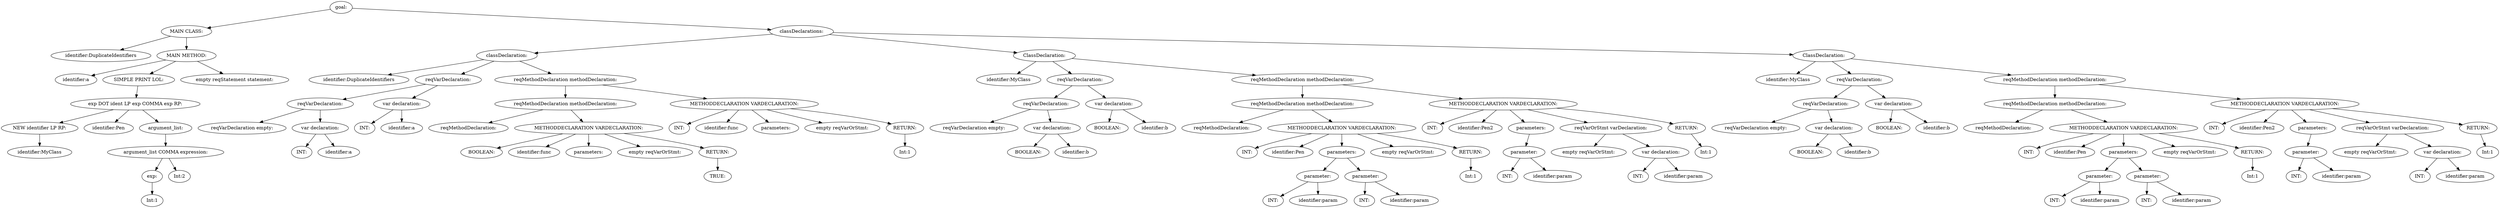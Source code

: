 digraph {
n0 [label="goal:"];
n1 [label="MAIN CLASS:"];
n2 [label="identifier:DuplicateIdentifiers"];
n1 -> n2
n3 [label="MAIN METHOD:"];
n4 [label="identifier:a"];
n3 -> n4
n5 [label="SIMPLE PRINT LOL:"];
n6 [label="exp DOT ident LP exp COMMA exp RP:"];
n7 [label="NEW identifier LP RP:"];
n8 [label="identifier:MyClass"];
n7 -> n8
n6 -> n7
n9 [label="identifier:Pen"];
n6 -> n9
n10 [label="argument_list:"];
n11 [label="argument_list COMMA expression:"];
n12 [label="exp:"];
n13 [label="Int:1"];
n12 -> n13
n11 -> n12
n14 [label="Int:2"];
n11 -> n14
n10 -> n11
n6 -> n10
n5 -> n6
n3 -> n5
n15 [label="empty reqStatement statement:"];
n3 -> n15
n1 -> n3
n0 -> n1
n16 [label="classDeclarations:"];
n17 [label="classDeclaration:"];
n18 [label="identifier:DuplicateIdentifiers"];
n17 -> n18
n19 [label="reqVarDeclaration:"];
n20 [label="reqVarDeclaration:"];
n21 [label="reqVarDeclaration empty:"];
n20 -> n21
n22 [label="var declaration:"];
n23 [label="INT:"];
n22 -> n23
n24 [label="identifier:a"];
n22 -> n24
n20 -> n22
n19 -> n20
n25 [label="var declaration:"];
n26 [label="INT:"];
n25 -> n26
n27 [label="identifier:a"];
n25 -> n27
n19 -> n25
n17 -> n19
n28 [label="reqMethodDeclaration methodDeclaration:"];
n29 [label="reqMethodDeclaration methodDeclaration:"];
n30 [label="reqMethodDeclaration:"];
n29 -> n30
n31 [label="METHODDECLARATION VARDECLARATION:"];
n32 [label="BOOLEAN:"];
n31 -> n32
n33 [label="identifier:func"];
n31 -> n33
n34 [label="parameters:"];
n31 -> n34
n35 [label="empty reqVarOrStmt:"];
n31 -> n35
n36 [label="RETURN:"];
n37 [label="TRUE:"];
n36 -> n37
n31 -> n36
n29 -> n31
n28 -> n29
n38 [label="METHODDECLARATION VARDECLARATION:"];
n39 [label="INT:"];
n38 -> n39
n40 [label="identifier:func"];
n38 -> n40
n41 [label="parameters:"];
n38 -> n41
n42 [label="empty reqVarOrStmt:"];
n38 -> n42
n43 [label="RETURN:"];
n44 [label="Int:1"];
n43 -> n44
n38 -> n43
n28 -> n38
n17 -> n28
n16 -> n17
n45 [label="ClassDeclaration:"];
n46 [label="identifier:MyClass"];
n45 -> n46
n47 [label="reqVarDeclaration:"];
n48 [label="reqVarDeclaration:"];
n49 [label="reqVarDeclaration empty:"];
n48 -> n49
n50 [label="var declaration:"];
n51 [label="BOOLEAN:"];
n50 -> n51
n52 [label="identifier:b"];
n50 -> n52
n48 -> n50
n47 -> n48
n53 [label="var declaration:"];
n54 [label="BOOLEAN:"];
n53 -> n54
n55 [label="identifier:b"];
n53 -> n55
n47 -> n53
n45 -> n47
n56 [label="reqMethodDeclaration methodDeclaration:"];
n57 [label="reqMethodDeclaration methodDeclaration:"];
n58 [label="reqMethodDeclaration:"];
n57 -> n58
n59 [label="METHODDECLARATION VARDECLARATION:"];
n60 [label="INT:"];
n59 -> n60
n61 [label="identifier:Pen"];
n59 -> n61
n62 [label="parameters:"];
n63 [label="parameter:"];
n64 [label="INT:"];
n63 -> n64
n65 [label="identifier:param"];
n63 -> n65
n62 -> n63
n66 [label="parameter:"];
n67 [label="INT:"];
n66 -> n67
n68 [label="identifier:param"];
n66 -> n68
n62 -> n66
n59 -> n62
n69 [label="empty reqVarOrStmt:"];
n59 -> n69
n70 [label="RETURN:"];
n71 [label="Int:1"];
n70 -> n71
n59 -> n70
n57 -> n59
n56 -> n57
n72 [label="METHODDECLARATION VARDECLARATION:"];
n73 [label="INT:"];
n72 -> n73
n74 [label="identifier:Pen2"];
n72 -> n74
n75 [label="parameters:"];
n76 [label="parameter:"];
n77 [label="INT:"];
n76 -> n77
n78 [label="identifier:param"];
n76 -> n78
n75 -> n76
n72 -> n75
n79 [label="reqVarOrStmt varDeclaration:"];
n80 [label="empty reqVarOrStmt:"];
n79 -> n80
n81 [label="var declaration:"];
n82 [label="INT:"];
n81 -> n82
n83 [label="identifier:param"];
n81 -> n83
n79 -> n81
n72 -> n79
n84 [label="RETURN:"];
n85 [label="Int:1"];
n84 -> n85
n72 -> n84
n56 -> n72
n45 -> n56
n16 -> n45
n86 [label="ClassDeclaration:"];
n87 [label="identifier:MyClass"];
n86 -> n87
n88 [label="reqVarDeclaration:"];
n89 [label="reqVarDeclaration:"];
n90 [label="reqVarDeclaration empty:"];
n89 -> n90
n91 [label="var declaration:"];
n92 [label="BOOLEAN:"];
n91 -> n92
n93 [label="identifier:b"];
n91 -> n93
n89 -> n91
n88 -> n89
n94 [label="var declaration:"];
n95 [label="BOOLEAN:"];
n94 -> n95
n96 [label="identifier:b"];
n94 -> n96
n88 -> n94
n86 -> n88
n97 [label="reqMethodDeclaration methodDeclaration:"];
n98 [label="reqMethodDeclaration methodDeclaration:"];
n99 [label="reqMethodDeclaration:"];
n98 -> n99
n100 [label="METHODDECLARATION VARDECLARATION:"];
n101 [label="INT:"];
n100 -> n101
n102 [label="identifier:Pen"];
n100 -> n102
n103 [label="parameters:"];
n104 [label="parameter:"];
n105 [label="INT:"];
n104 -> n105
n106 [label="identifier:param"];
n104 -> n106
n103 -> n104
n107 [label="parameter:"];
n108 [label="INT:"];
n107 -> n108
n109 [label="identifier:param"];
n107 -> n109
n103 -> n107
n100 -> n103
n110 [label="empty reqVarOrStmt:"];
n100 -> n110
n111 [label="RETURN:"];
n112 [label="Int:1"];
n111 -> n112
n100 -> n111
n98 -> n100
n97 -> n98
n113 [label="METHODDECLARATION VARDECLARATION:"];
n114 [label="INT:"];
n113 -> n114
n115 [label="identifier:Pen2"];
n113 -> n115
n116 [label="parameters:"];
n117 [label="parameter:"];
n118 [label="INT:"];
n117 -> n118
n119 [label="identifier:param"];
n117 -> n119
n116 -> n117
n113 -> n116
n120 [label="reqVarOrStmt varDeclaration:"];
n121 [label="empty reqVarOrStmt:"];
n120 -> n121
n122 [label="var declaration:"];
n123 [label="INT:"];
n122 -> n123
n124 [label="identifier:param"];
n122 -> n124
n120 -> n122
n113 -> n120
n125 [label="RETURN:"];
n126 [label="Int:1"];
n125 -> n126
n113 -> n125
n97 -> n113
n86 -> n97
n16 -> n86
n0 -> n16
}

